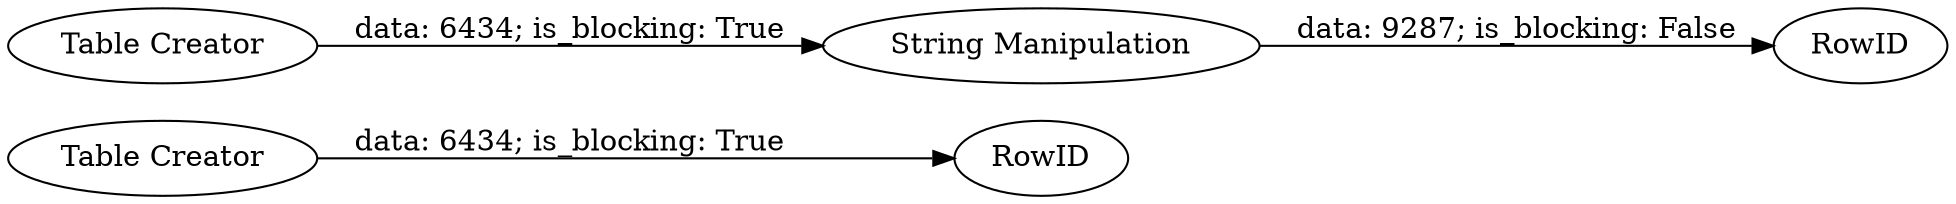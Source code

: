 digraph {
	"139972628804202686_111" [label=RowID]
	"139972628804202686_108" [label="String Manipulation"]
	"139972628804202686_110" [label="Table Creator"]
	"139972628804202686_109" [label=RowID]
	"139972628804202686_101" [label="Table Creator"]
	"139972628804202686_101" -> "139972628804202686_111" [label="data: 6434; is_blocking: True"]
	"139972628804202686_108" -> "139972628804202686_109" [label="data: 9287; is_blocking: False"]
	"139972628804202686_110" -> "139972628804202686_108" [label="data: 6434; is_blocking: True"]
	rankdir=LR
}
